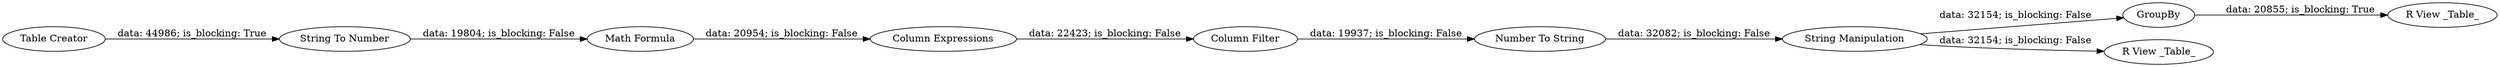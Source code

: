 digraph {
	"-8042926246937919344_1" [label="Table Creator"]
	"-8042926246937919344_557" [label="R View _Table_"]
	"765058207051182415_554" [label="String Manipulation"]
	"765058207051182415_551" [label="Column Expressions"]
	"765058207051182415_549" [label="String To Number"]
	"-8042926246937919344_556" [label=GroupBy]
	"765058207051182415_550" [label="Math Formula"]
	"-8042926246937919344_555" [label="R View _Table_"]
	"765058207051182415_553" [label="Number To String"]
	"765058207051182415_552" [label="Column Filter"]
	"765058207051182415_554" -> "-8042926246937919344_555" [label="data: 32154; is_blocking: False"]
	"765058207051182415_552" -> "765058207051182415_553" [label="data: 19937; is_blocking: False"]
	"765058207051182415_550" -> "765058207051182415_551" [label="data: 20954; is_blocking: False"]
	"765058207051182415_551" -> "765058207051182415_552" [label="data: 22423; is_blocking: False"]
	"-8042926246937919344_556" -> "-8042926246937919344_557" [label="data: 20855; is_blocking: True"]
	"765058207051182415_549" -> "765058207051182415_550" [label="data: 19804; is_blocking: False"]
	"765058207051182415_554" -> "-8042926246937919344_556" [label="data: 32154; is_blocking: False"]
	"765058207051182415_553" -> "765058207051182415_554" [label="data: 32082; is_blocking: False"]
	"-8042926246937919344_1" -> "765058207051182415_549" [label="data: 44986; is_blocking: True"]
	rankdir=LR
}
